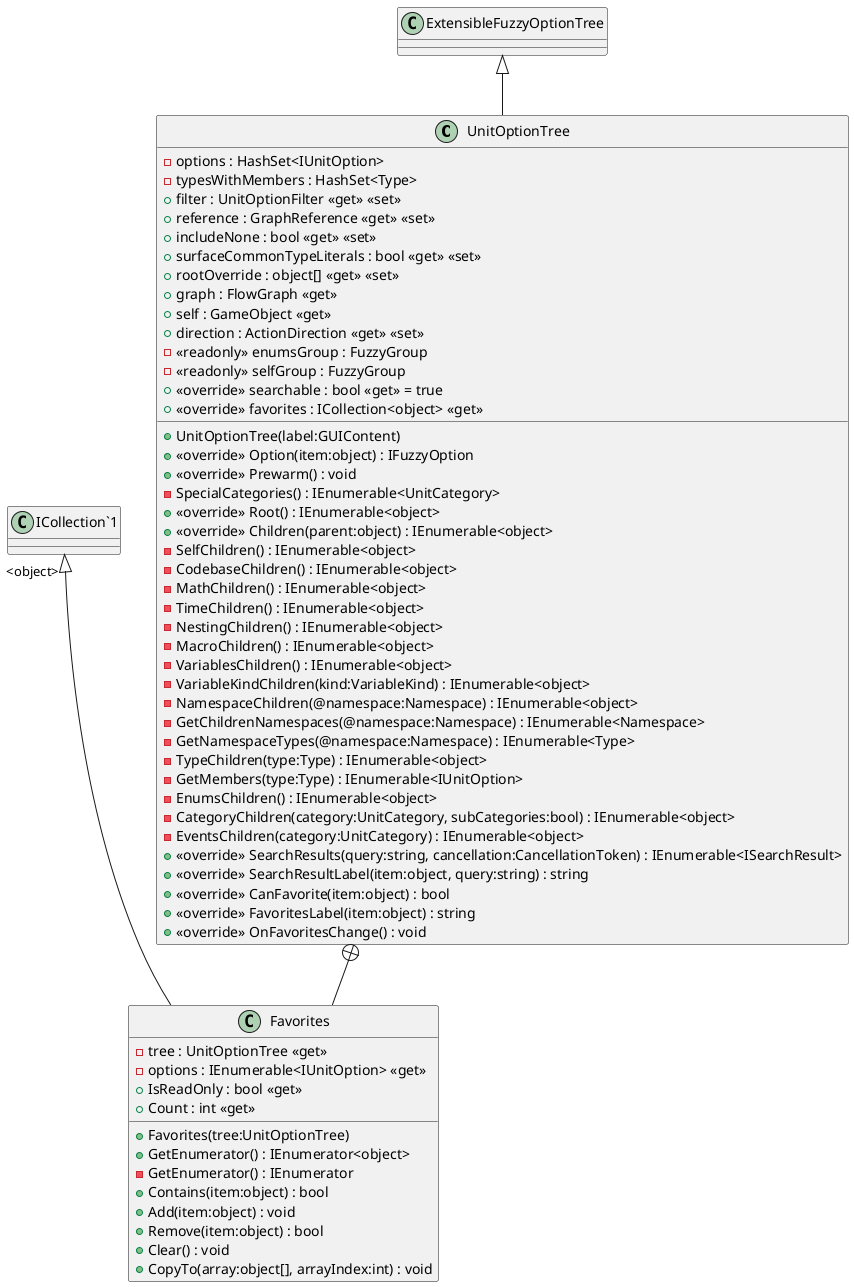@startuml
class UnitOptionTree {
    + UnitOptionTree(label:GUIContent)
    + <<override>> Option(item:object) : IFuzzyOption
    + <<override>> Prewarm() : void
    - options : HashSet<IUnitOption>
    - typesWithMembers : HashSet<Type>
    + filter : UnitOptionFilter <<get>> <<set>>
    + reference : GraphReference <<get>> <<set>>
    + includeNone : bool <<get>> <<set>>
    + surfaceCommonTypeLiterals : bool <<get>> <<set>>
    + rootOverride : object[] <<get>> <<set>>
    + graph : FlowGraph <<get>>
    + self : GameObject <<get>>
    + direction : ActionDirection <<get>> <<set>>
    - <<readonly>> enumsGroup : FuzzyGroup
    - <<readonly>> selfGroup : FuzzyGroup
    - SpecialCategories() : IEnumerable<UnitCategory>
    + <<override>> Root() : IEnumerable<object>
    + <<override>> Children(parent:object) : IEnumerable<object>
    - SelfChildren() : IEnumerable<object>
    - CodebaseChildren() : IEnumerable<object>
    - MathChildren() : IEnumerable<object>
    - TimeChildren() : IEnumerable<object>
    - NestingChildren() : IEnumerable<object>
    - MacroChildren() : IEnumerable<object>
    - VariablesChildren() : IEnumerable<object>
    - VariableKindChildren(kind:VariableKind) : IEnumerable<object>
    - NamespaceChildren(@namespace:Namespace) : IEnumerable<object>
    - GetChildrenNamespaces(@namespace:Namespace) : IEnumerable<Namespace>
    - GetNamespaceTypes(@namespace:Namespace) : IEnumerable<Type>
    - TypeChildren(type:Type) : IEnumerable<object>
    - GetMembers(type:Type) : IEnumerable<IUnitOption>
    - EnumsChildren() : IEnumerable<object>
    - CategoryChildren(category:UnitCategory, subCategories:bool) : IEnumerable<object>
    - EventsChildren(category:UnitCategory) : IEnumerable<object>
    + <<override>> searchable : bool <<get>> = true
    + <<override>> SearchResults(query:string, cancellation:CancellationToken) : IEnumerable<ISearchResult>
    + <<override>> SearchResultLabel(item:object, query:string) : string
    + <<override>> favorites : ICollection<object> <<get>>
    + <<override>> CanFavorite(item:object) : bool
    + <<override>> FavoritesLabel(item:object) : string
    + <<override>> OnFavoritesChange() : void
}
class Favorites {
    + Favorites(tree:UnitOptionTree)
    - tree : UnitOptionTree <<get>>
    - options : IEnumerable<IUnitOption> <<get>>
    + IsReadOnly : bool <<get>>
    + Count : int <<get>>
    + GetEnumerator() : IEnumerator<object>
    - GetEnumerator() : IEnumerator
    + Contains(item:object) : bool
    + Add(item:object) : void
    + Remove(item:object) : bool
    + Clear() : void
    + CopyTo(array:object[], arrayIndex:int) : void
}
ExtensibleFuzzyOptionTree <|-- UnitOptionTree
UnitOptionTree +-- Favorites
"ICollection`1" "<object>" <|-- Favorites
@enduml
